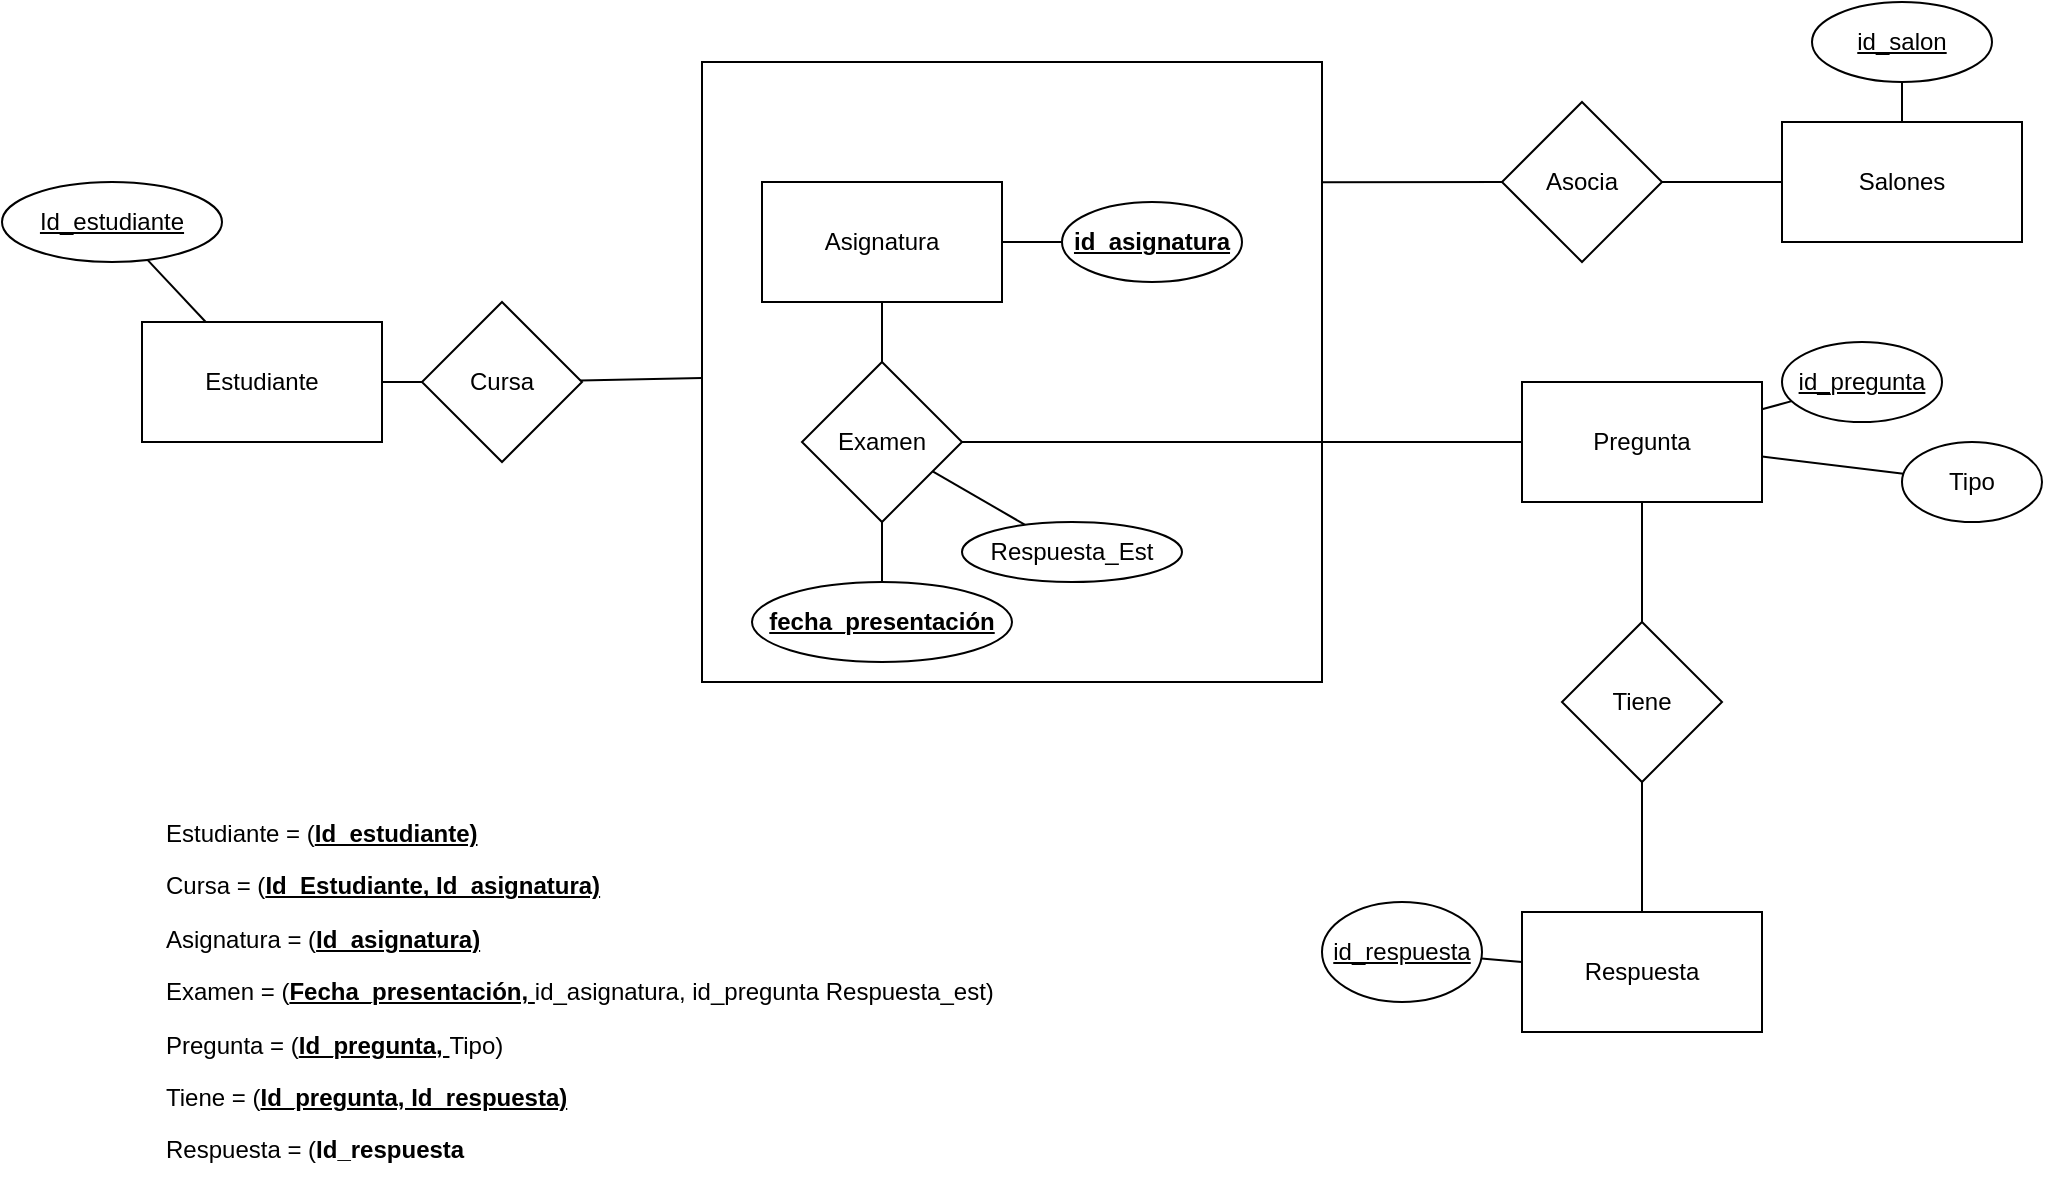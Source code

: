 <mxfile version="17.1.2" type="github">
  <diagram id="Toqo3YY0TOeya2npDGFU" name="Page-1">
    <mxGraphModel dx="1646" dy="1934" grid="1" gridSize="10" guides="1" tooltips="1" connect="1" arrows="1" fold="1" page="1" pageScale="1" pageWidth="850" pageHeight="1100" math="0" shadow="0">
      <root>
        <mxCell id="0" />
        <mxCell id="1" parent="0" />
        <mxCell id="AnbpiOG2cn58G0ry-IBL-31" value="" style="whiteSpace=wrap;html=1;aspect=fixed;" parent="1" vertex="1">
          <mxGeometry x="350" y="-110" width="310" height="310" as="geometry" />
        </mxCell>
        <mxCell id="mAzP9v9GBO7A0TUDE0WZ-8" value="" style="edgeStyle=none;rounded=0;orthogonalLoop=1;jettySize=auto;html=1;startArrow=none;startFill=0;endArrow=none;endFill=0;" edge="1" parent="1" source="CcFSkTyzFHJaOgrXIXWp-1" target="mAzP9v9GBO7A0TUDE0WZ-7">
          <mxGeometry relative="1" as="geometry" />
        </mxCell>
        <mxCell id="mAzP9v9GBO7A0TUDE0WZ-24" value="" style="edgeStyle=none;rounded=0;orthogonalLoop=1;jettySize=auto;html=1;startArrow=none;startFill=0;endArrow=none;endFill=0;" edge="1" parent="1" source="CcFSkTyzFHJaOgrXIXWp-1" target="mAzP9v9GBO7A0TUDE0WZ-23">
          <mxGeometry relative="1" as="geometry" />
        </mxCell>
        <mxCell id="CcFSkTyzFHJaOgrXIXWp-1" value="Asignatura" style="rounded=0;whiteSpace=wrap;html=1;" parent="1" vertex="1">
          <mxGeometry x="380" y="-50" width="120" height="60" as="geometry" />
        </mxCell>
        <mxCell id="AnbpiOG2cn58G0ry-IBL-19" value="" style="edgeStyle=none;rounded=0;orthogonalLoop=1;jettySize=auto;html=1;endArrow=none;endFill=0;" parent="1" source="CcFSkTyzFHJaOgrXIXWp-2" target="AnbpiOG2cn58G0ry-IBL-18" edge="1">
          <mxGeometry relative="1" as="geometry" />
        </mxCell>
        <mxCell id="AnbpiOG2cn58G0ry-IBL-35" value="" style="edgeStyle=none;rounded=0;orthogonalLoop=1;jettySize=auto;html=1;endArrow=none;endFill=0;" parent="1" source="CcFSkTyzFHJaOgrXIXWp-2" target="AnbpiOG2cn58G0ry-IBL-34" edge="1">
          <mxGeometry relative="1" as="geometry" />
        </mxCell>
        <mxCell id="CcFSkTyzFHJaOgrXIXWp-2" value="Estudiante" style="rounded=0;whiteSpace=wrap;html=1;" parent="1" vertex="1">
          <mxGeometry x="70" y="20" width="120" height="60" as="geometry" />
        </mxCell>
        <mxCell id="AnbpiOG2cn58G0ry-IBL-15" value="" style="edgeStyle=none;rounded=0;orthogonalLoop=1;jettySize=auto;html=1;endArrow=none;endFill=0;" parent="1" source="CcFSkTyzFHJaOgrXIXWp-3" target="AnbpiOG2cn58G0ry-IBL-14" edge="1">
          <mxGeometry relative="1" as="geometry" />
        </mxCell>
        <mxCell id="AnbpiOG2cn58G0ry-IBL-17" value="" style="edgeStyle=none;rounded=0;orthogonalLoop=1;jettySize=auto;html=1;endArrow=none;endFill=0;" parent="1" source="CcFSkTyzFHJaOgrXIXWp-3" target="AnbpiOG2cn58G0ry-IBL-16" edge="1">
          <mxGeometry relative="1" as="geometry" />
        </mxCell>
        <mxCell id="AnbpiOG2cn58G0ry-IBL-54" value="" style="edgeStyle=none;rounded=0;orthogonalLoop=1;jettySize=auto;html=1;endArrow=none;endFill=0;" parent="1" source="CcFSkTyzFHJaOgrXIXWp-3" target="AnbpiOG2cn58G0ry-IBL-53" edge="1">
          <mxGeometry relative="1" as="geometry" />
        </mxCell>
        <mxCell id="CcFSkTyzFHJaOgrXIXWp-3" value="&lt;div&gt;Pregunta&lt;/div&gt;" style="rounded=0;whiteSpace=wrap;html=1;" parent="1" vertex="1">
          <mxGeometry x="760" y="50" width="120" height="60" as="geometry" />
        </mxCell>
        <mxCell id="AnbpiOG2cn58G0ry-IBL-26" value="" style="edgeStyle=none;rounded=0;orthogonalLoop=1;jettySize=auto;html=1;endArrow=none;endFill=0;" parent="1" source="CcFSkTyzFHJaOgrXIXWp-8" target="AnbpiOG2cn58G0ry-IBL-25" edge="1">
          <mxGeometry relative="1" as="geometry" />
        </mxCell>
        <mxCell id="AnbpiOG2cn58G0ry-IBL-55" value="" style="edgeStyle=none;rounded=0;orthogonalLoop=1;jettySize=auto;html=1;endArrow=none;endFill=0;" parent="1" source="CcFSkTyzFHJaOgrXIXWp-8" target="AnbpiOG2cn58G0ry-IBL-53" edge="1">
          <mxGeometry relative="1" as="geometry" />
        </mxCell>
        <mxCell id="CcFSkTyzFHJaOgrXIXWp-8" value="Respuesta" style="rounded=0;whiteSpace=wrap;html=1;" parent="1" vertex="1">
          <mxGeometry x="760" y="315" width="120" height="60" as="geometry" />
        </mxCell>
        <mxCell id="AnbpiOG2cn58G0ry-IBL-14" value="Tipo" style="ellipse;whiteSpace=wrap;html=1;rounded=0;" parent="1" vertex="1">
          <mxGeometry x="950" y="80" width="70" height="40" as="geometry" />
        </mxCell>
        <mxCell id="AnbpiOG2cn58G0ry-IBL-16" value="&lt;u&gt;id_pregunta&lt;/u&gt;" style="ellipse;whiteSpace=wrap;html=1;rounded=0;" parent="1" vertex="1">
          <mxGeometry x="890" y="30" width="80" height="40" as="geometry" />
        </mxCell>
        <mxCell id="AnbpiOG2cn58G0ry-IBL-18" value="&lt;u&gt;Id_estudiante&lt;/u&gt;" style="ellipse;whiteSpace=wrap;html=1;rounded=0;" parent="1" vertex="1">
          <mxGeometry y="-50" width="110" height="40" as="geometry" />
        </mxCell>
        <mxCell id="AnbpiOG2cn58G0ry-IBL-25" value="&lt;u&gt;id_respuesta&lt;/u&gt;" style="ellipse;whiteSpace=wrap;html=1;rounded=0;" parent="1" vertex="1">
          <mxGeometry x="660" y="310" width="80" height="50" as="geometry" />
        </mxCell>
        <mxCell id="mAzP9v9GBO7A0TUDE0WZ-14" style="edgeStyle=none;rounded=0;orthogonalLoop=1;jettySize=auto;html=1;startArrow=none;startFill=0;endArrow=none;endFill=0;" edge="1" parent="1" source="AnbpiOG2cn58G0ry-IBL-34" target="AnbpiOG2cn58G0ry-IBL-31">
          <mxGeometry relative="1" as="geometry" />
        </mxCell>
        <mxCell id="AnbpiOG2cn58G0ry-IBL-34" value="Cursa" style="rhombus;whiteSpace=wrap;html=1;rounded=0;" parent="1" vertex="1">
          <mxGeometry x="210" y="10" width="80" height="80" as="geometry" />
        </mxCell>
        <mxCell id="AnbpiOG2cn58G0ry-IBL-42" value="" style="edgeStyle=none;rounded=0;orthogonalLoop=1;jettySize=auto;html=1;endArrow=none;endFill=0;" parent="1" source="AnbpiOG2cn58G0ry-IBL-39" target="AnbpiOG2cn58G0ry-IBL-41" edge="1">
          <mxGeometry relative="1" as="geometry" />
        </mxCell>
        <mxCell id="AnbpiOG2cn58G0ry-IBL-47" value="" style="edgeStyle=none;rounded=0;orthogonalLoop=1;jettySize=auto;html=1;endArrow=none;endFill=0;entryX=1;entryY=0.194;entryDx=0;entryDy=0;entryPerimeter=0;" parent="1" source="AnbpiOG2cn58G0ry-IBL-39" target="AnbpiOG2cn58G0ry-IBL-31" edge="1">
          <mxGeometry relative="1" as="geometry" />
        </mxCell>
        <mxCell id="AnbpiOG2cn58G0ry-IBL-39" value="Asocia" style="rhombus;whiteSpace=wrap;html=1;" parent="1" vertex="1">
          <mxGeometry x="750" y="-90" width="80" height="80" as="geometry" />
        </mxCell>
        <mxCell id="AnbpiOG2cn58G0ry-IBL-46" value="" style="edgeStyle=none;rounded=0;orthogonalLoop=1;jettySize=auto;html=1;endArrow=none;endFill=0;" parent="1" source="AnbpiOG2cn58G0ry-IBL-41" target="AnbpiOG2cn58G0ry-IBL-45" edge="1">
          <mxGeometry relative="1" as="geometry" />
        </mxCell>
        <mxCell id="AnbpiOG2cn58G0ry-IBL-41" value="Salones" style="whiteSpace=wrap;html=1;" parent="1" vertex="1">
          <mxGeometry x="890" y="-80" width="120" height="60" as="geometry" />
        </mxCell>
        <mxCell id="AnbpiOG2cn58G0ry-IBL-45" value="&lt;u&gt;id_salon&lt;/u&gt;" style="ellipse;whiteSpace=wrap;html=1;" parent="1" vertex="1">
          <mxGeometry x="905" y="-140" width="90" height="40" as="geometry" />
        </mxCell>
        <mxCell id="AnbpiOG2cn58G0ry-IBL-53" value="Tiene" style="rhombus;whiteSpace=wrap;html=1;rounded=0;" parent="1" vertex="1">
          <mxGeometry x="780" y="170" width="80" height="80" as="geometry" />
        </mxCell>
        <mxCell id="mAzP9v9GBO7A0TUDE0WZ-9" value="" style="edgeStyle=none;rounded=0;orthogonalLoop=1;jettySize=auto;html=1;startArrow=none;startFill=0;endArrow=none;endFill=0;" edge="1" parent="1" source="mAzP9v9GBO7A0TUDE0WZ-7" target="CcFSkTyzFHJaOgrXIXWp-3">
          <mxGeometry relative="1" as="geometry" />
        </mxCell>
        <mxCell id="mAzP9v9GBO7A0TUDE0WZ-18" value="" style="edgeStyle=none;rounded=0;orthogonalLoop=1;jettySize=auto;html=1;startArrow=none;startFill=0;endArrow=none;endFill=0;" edge="1" parent="1" source="mAzP9v9GBO7A0TUDE0WZ-7" target="mAzP9v9GBO7A0TUDE0WZ-17">
          <mxGeometry relative="1" as="geometry" />
        </mxCell>
        <mxCell id="mAzP9v9GBO7A0TUDE0WZ-21" value="" style="edgeStyle=none;rounded=0;orthogonalLoop=1;jettySize=auto;html=1;startArrow=none;startFill=0;endArrow=none;endFill=0;" edge="1" parent="1" source="mAzP9v9GBO7A0TUDE0WZ-7" target="mAzP9v9GBO7A0TUDE0WZ-20">
          <mxGeometry relative="1" as="geometry" />
        </mxCell>
        <mxCell id="mAzP9v9GBO7A0TUDE0WZ-7" value="Examen" style="rhombus;whiteSpace=wrap;html=1;rounded=0;" vertex="1" parent="1">
          <mxGeometry x="400" y="40" width="80" height="80" as="geometry" />
        </mxCell>
        <mxCell id="mAzP9v9GBO7A0TUDE0WZ-17" value="&lt;b&gt;&lt;u&gt;fecha_presentación&lt;/u&gt;&lt;/b&gt;" style="ellipse;whiteSpace=wrap;html=1;rounded=0;" vertex="1" parent="1">
          <mxGeometry x="375" y="150" width="130" height="40" as="geometry" />
        </mxCell>
        <mxCell id="mAzP9v9GBO7A0TUDE0WZ-20" value="Respuesta_Est" style="ellipse;whiteSpace=wrap;html=1;rounded=0;" vertex="1" parent="1">
          <mxGeometry x="480" y="120" width="110" height="30" as="geometry" />
        </mxCell>
        <mxCell id="mAzP9v9GBO7A0TUDE0WZ-22" style="edgeStyle=none;rounded=0;orthogonalLoop=1;jettySize=auto;html=1;exitX=0.75;exitY=1;exitDx=0;exitDy=0;startArrow=none;startFill=0;endArrow=none;endFill=0;" edge="1" parent="1" source="CcFSkTyzFHJaOgrXIXWp-1" target="CcFSkTyzFHJaOgrXIXWp-1">
          <mxGeometry relative="1" as="geometry" />
        </mxCell>
        <mxCell id="mAzP9v9GBO7A0TUDE0WZ-23" value="&lt;u&gt;&lt;b&gt;id_asignatura&lt;/b&gt;&lt;/u&gt;" style="ellipse;whiteSpace=wrap;html=1;rounded=0;" vertex="1" parent="1">
          <mxGeometry x="530" y="-40" width="90" height="40" as="geometry" />
        </mxCell>
        <mxCell id="mAzP9v9GBO7A0TUDE0WZ-25" value="&lt;p class=&quot;Normal&quot;&gt;&lt;span class=&quot;tm5&quot;&gt;Estudiante = (&lt;/span&gt;&lt;strong&gt;&lt;u&gt;&lt;span class=&quot;tm6&quot;&gt;Id_estudiante)&lt;/span&gt;&lt;/u&gt;&lt;/strong&gt;&lt;/p&gt;&lt;p class=&quot;Normal&quot;&gt;&lt;span class=&quot;tm5&quot;&gt;Cursa = (&lt;/span&gt;&lt;strong&gt;&lt;u&gt;&lt;span class=&quot;tm6&quot;&gt;Id_Estudiante, Id_asignatura)&lt;/span&gt;&lt;/u&gt;&lt;/strong&gt;&lt;/p&gt;&lt;p class=&quot;Normal&quot;&gt;&lt;span class=&quot;tm5&quot;&gt;Asignatura = (&lt;/span&gt;&lt;strong&gt;&lt;u&gt;&lt;span class=&quot;tm6&quot;&gt;Id_asignatura)&lt;/span&gt;&lt;/u&gt;&lt;/strong&gt;&lt;/p&gt;&lt;p class=&quot;Normal&quot;&gt;&lt;span class=&quot;tm5&quot;&gt;Examen = (&lt;/span&gt;&lt;strong&gt;&lt;u&gt;&lt;span class=&quot;tm6&quot;&gt;Fecha_presentación, &lt;/span&gt;&lt;/u&gt;&lt;/strong&gt;&lt;span class=&quot;tm5&quot;&gt;id_asignatura, id_pregunta Respuesta_est)&lt;/span&gt;&lt;/p&gt;&lt;p class=&quot;Normal&quot;&gt;&lt;span class=&quot;tm5&quot;&gt;Pregunta = (&lt;/span&gt;&lt;strong&gt;&lt;u&gt;&lt;span class=&quot;tm6&quot;&gt;Id_pregunta, &lt;/span&gt;&lt;/u&gt;&lt;/strong&gt;&lt;span class=&quot;tm5&quot;&gt;Tipo)&lt;/span&gt;&lt;/p&gt;&lt;span class=&quot;tm5&quot;&gt;Tiene = (&lt;/span&gt;&lt;strong&gt;&lt;u&gt;&lt;span class=&quot;tm6&quot;&gt;Id_pregunta, Id_respuesta)&lt;/span&gt;&lt;/u&gt;&lt;/strong&gt;&lt;br&gt;&lt;p class=&quot;Normal&quot;&gt;&lt;span class=&quot;tm5&quot;&gt;Respuesta = (&lt;/span&gt;&lt;strong&gt;&lt;span class=&quot;tm6&quot;&gt;Id_respuesta&lt;/span&gt;&lt;/strong&gt;&lt;/p&gt;" style="text;whiteSpace=wrap;html=1;" vertex="1" parent="1">
          <mxGeometry x="80" y="250" width="440" height="200" as="geometry" />
        </mxCell>
      </root>
    </mxGraphModel>
  </diagram>
</mxfile>
